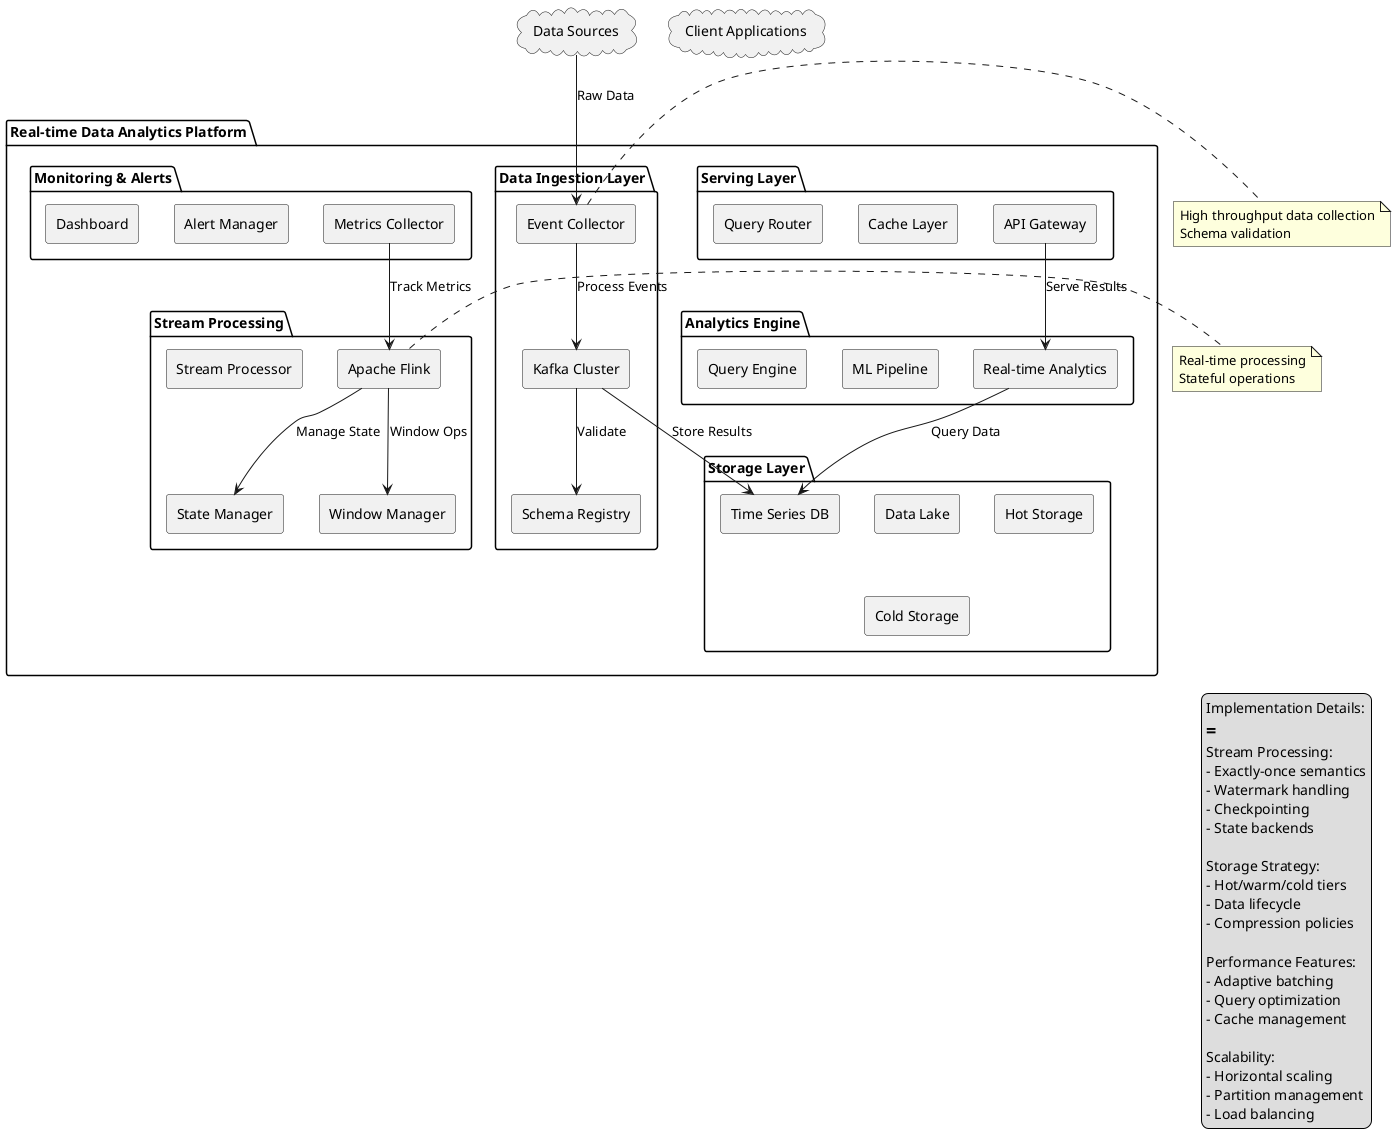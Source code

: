 @startuml
skinparam componentStyle rectangle

package "Real-time Data Analytics Platform" {
    package "Data Ingestion Layer" {
        component "Kafka Cluster" as Kafka
        component "Event Collector" as Collector
        component "Schema Registry" as SchemaRegistry
    }
    
    package "Stream Processing" {
        component "Apache Flink" as Flink
        component "Stream Processor" as Processor
        component "State Manager" as StateManager
        component "Window Manager" as WindowManager
    }
    
    package "Storage Layer" {
        component "Time Series DB" as TSDB
        component "Data Lake" as DataLake
        component "Hot Storage" as HotStorage
        component "Cold Storage" as ColdStorage
    }
    
    package "Analytics Engine" {
        component "Real-time Analytics" as RealTimeAnalytics
        component "ML Pipeline" as MLPipeline
        component "Query Engine" as QueryEngine
    }
    
    package "Serving Layer" {
        component "API Gateway" as Gateway
        component "Cache Layer" as Cache
        component "Query Router" as Router
    }
    
    package "Monitoring & Alerts" {
        component "Metrics Collector" as Metrics
        component "Alert Manager" as Alerts
        component "Dashboard" as Dashboard
    }
}

cloud "Data Sources" as Sources
cloud "Client Applications" as Clients

Sources --> Collector : Raw Data
Collector --> Kafka : Process Events
Kafka --> TSDB : Store Results
RealTimeAnalytics --> TSDB : Query Data
Gateway --> RealTimeAnalytics : Serve Results
Metrics --> Flink : Track Metrics

Kafka --> SchemaRegistry : Validate
Flink --> StateManager : Manage State
Flink --> WindowManager : Window Ops

note right of Collector
  High throughput data collection
  Schema validation
end note

note right of Flink
  Real-time processing
  Stateful operations
end note

legend right
Implementation Details:
==
Stream Processing:
- Exactly-once semantics
- Watermark handling
- Checkpointing
- State backends

Storage Strategy:
- Hot/warm/cold tiers
- Data lifecycle
- Compression policies

Performance Features:
- Adaptive batching
- Query optimization
- Cache management

Scalability:
- Horizontal scaling
- Partition management
- Load balancing
end legend

@enduml